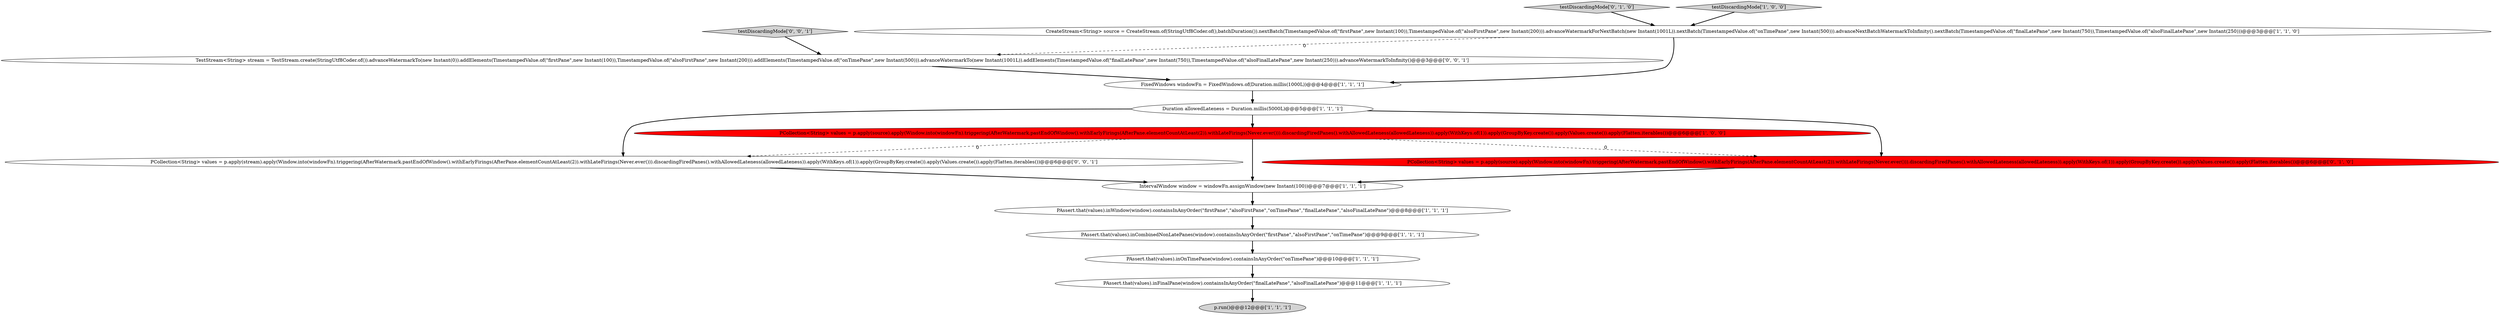 digraph {
4 [style = filled, label = "Duration allowedLateness = Duration.millis(5000L)@@@5@@@['1', '1', '1']", fillcolor = white, shape = ellipse image = "AAA0AAABBB1BBB"];
8 [style = filled, label = "IntervalWindow window = windowFn.assignWindow(new Instant(100))@@@7@@@['1', '1', '1']", fillcolor = white, shape = ellipse image = "AAA0AAABBB1BBB"];
15 [style = filled, label = "PCollection<String> values = p.apply(stream).apply(Window.into(windowFn).triggering(AfterWatermark.pastEndOfWindow().withEarlyFirings(AfterPane.elementCountAtLeast(2)).withLateFirings(Never.ever())).discardingFiredPanes().withAllowedLateness(allowedLateness)).apply(WithKeys.of(1)).apply(GroupByKey.create()).apply(Values.create()).apply(Flatten.iterables())@@@6@@@['0', '0', '1']", fillcolor = white, shape = ellipse image = "AAA0AAABBB3BBB"];
0 [style = filled, label = "CreateStream<String> source = CreateStream.of(StringUtf8Coder.of(),batchDuration()).nextBatch(TimestampedValue.of(\"firstPane\",new Instant(100)),TimestampedValue.of(\"alsoFirstPane\",new Instant(200))).advanceWatermarkForNextBatch(new Instant(1001L)).nextBatch(TimestampedValue.of(\"onTimePane\",new Instant(500))).advanceNextBatchWatermarkToInfinity().nextBatch(TimestampedValue.of(\"finalLatePane\",new Instant(750)),TimestampedValue.of(\"alsoFinalLatePane\",new Instant(250)))@@@3@@@['1', '1', '0']", fillcolor = white, shape = ellipse image = "AAA0AAABBB1BBB"];
10 [style = filled, label = "PCollection<String> values = p.apply(source).apply(Window.into(windowFn).triggering(AfterWatermark.pastEndOfWindow().withEarlyFirings(AfterPane.elementCountAtLeast(2)).withLateFirings(Never.ever())).discardingFiredPanes().withAllowedLateness(allowedLateness)).apply(WithKeys.of(1)).apply(GroupByKey.create()).apply(Values.create()).apply(Flatten.iterables())@@@6@@@['1', '0', '0']", fillcolor = red, shape = ellipse image = "AAA1AAABBB1BBB"];
11 [style = filled, label = "PCollection<String> values = p.apply(source).apply(Window.into(windowFn).triggering(AfterWatermark.pastEndOfWindow().withEarlyFirings(AfterPane.elementCountAtLeast(2)).withLateFirings(Never.ever())).discardingFiredPanes().withAllowedLateness(allowedLateness)).apply(WithKeys.of(1)).apply(GroupByKey.create()).apply(Values.create()).apply(Flatten.iterables())@@@6@@@['0', '1', '0']", fillcolor = red, shape = ellipse image = "AAA1AAABBB2BBB"];
12 [style = filled, label = "testDiscardingMode['0', '1', '0']", fillcolor = lightgray, shape = diamond image = "AAA0AAABBB2BBB"];
14 [style = filled, label = "testDiscardingMode['0', '0', '1']", fillcolor = lightgray, shape = diamond image = "AAA0AAABBB3BBB"];
6 [style = filled, label = "PAssert.that(values).inOnTimePane(window).containsInAnyOrder(\"onTimePane\")@@@10@@@['1', '1', '1']", fillcolor = white, shape = ellipse image = "AAA0AAABBB1BBB"];
3 [style = filled, label = "PAssert.that(values).inWindow(window).containsInAnyOrder(\"firstPane\",\"alsoFirstPane\",\"onTimePane\",\"finalLatePane\",\"alsoFinalLatePane\")@@@8@@@['1', '1', '1']", fillcolor = white, shape = ellipse image = "AAA0AAABBB1BBB"];
7 [style = filled, label = "testDiscardingMode['1', '0', '0']", fillcolor = lightgray, shape = diamond image = "AAA0AAABBB1BBB"];
13 [style = filled, label = "TestStream<String> stream = TestStream.create(StringUtf8Coder.of()).advanceWatermarkTo(new Instant(0)).addElements(TimestampedValue.of(\"firstPane\",new Instant(100)),TimestampedValue.of(\"alsoFirstPane\",new Instant(200))).addElements(TimestampedValue.of(\"onTimePane\",new Instant(500))).advanceWatermarkTo(new Instant(1001L)).addElements(TimestampedValue.of(\"finalLatePane\",new Instant(750)),TimestampedValue.of(\"alsoFinalLatePane\",new Instant(250))).advanceWatermarkToInfinity()@@@3@@@['0', '0', '1']", fillcolor = white, shape = ellipse image = "AAA0AAABBB3BBB"];
2 [style = filled, label = "FixedWindows windowFn = FixedWindows.of(Duration.millis(1000L))@@@4@@@['1', '1', '1']", fillcolor = white, shape = ellipse image = "AAA0AAABBB1BBB"];
1 [style = filled, label = "PAssert.that(values).inFinalPane(window).containsInAnyOrder(\"finalLatePane\",\"alsoFinalLatePane\")@@@11@@@['1', '1', '1']", fillcolor = white, shape = ellipse image = "AAA0AAABBB1BBB"];
5 [style = filled, label = "PAssert.that(values).inCombinedNonLatePanes(window).containsInAnyOrder(\"firstPane\",\"alsoFirstPane\",\"onTimePane\")@@@9@@@['1', '1', '1']", fillcolor = white, shape = ellipse image = "AAA0AAABBB1BBB"];
9 [style = filled, label = "p.run()@@@12@@@['1', '1', '1']", fillcolor = lightgray, shape = ellipse image = "AAA0AAABBB1BBB"];
10->15 [style = dashed, label="0"];
4->10 [style = bold, label=""];
6->1 [style = bold, label=""];
11->8 [style = bold, label=""];
3->5 [style = bold, label=""];
7->0 [style = bold, label=""];
14->13 [style = bold, label=""];
5->6 [style = bold, label=""];
10->8 [style = bold, label=""];
4->11 [style = bold, label=""];
13->2 [style = bold, label=""];
4->15 [style = bold, label=""];
2->4 [style = bold, label=""];
12->0 [style = bold, label=""];
15->8 [style = bold, label=""];
0->13 [style = dashed, label="0"];
1->9 [style = bold, label=""];
0->2 [style = bold, label=""];
8->3 [style = bold, label=""];
10->11 [style = dashed, label="0"];
}
